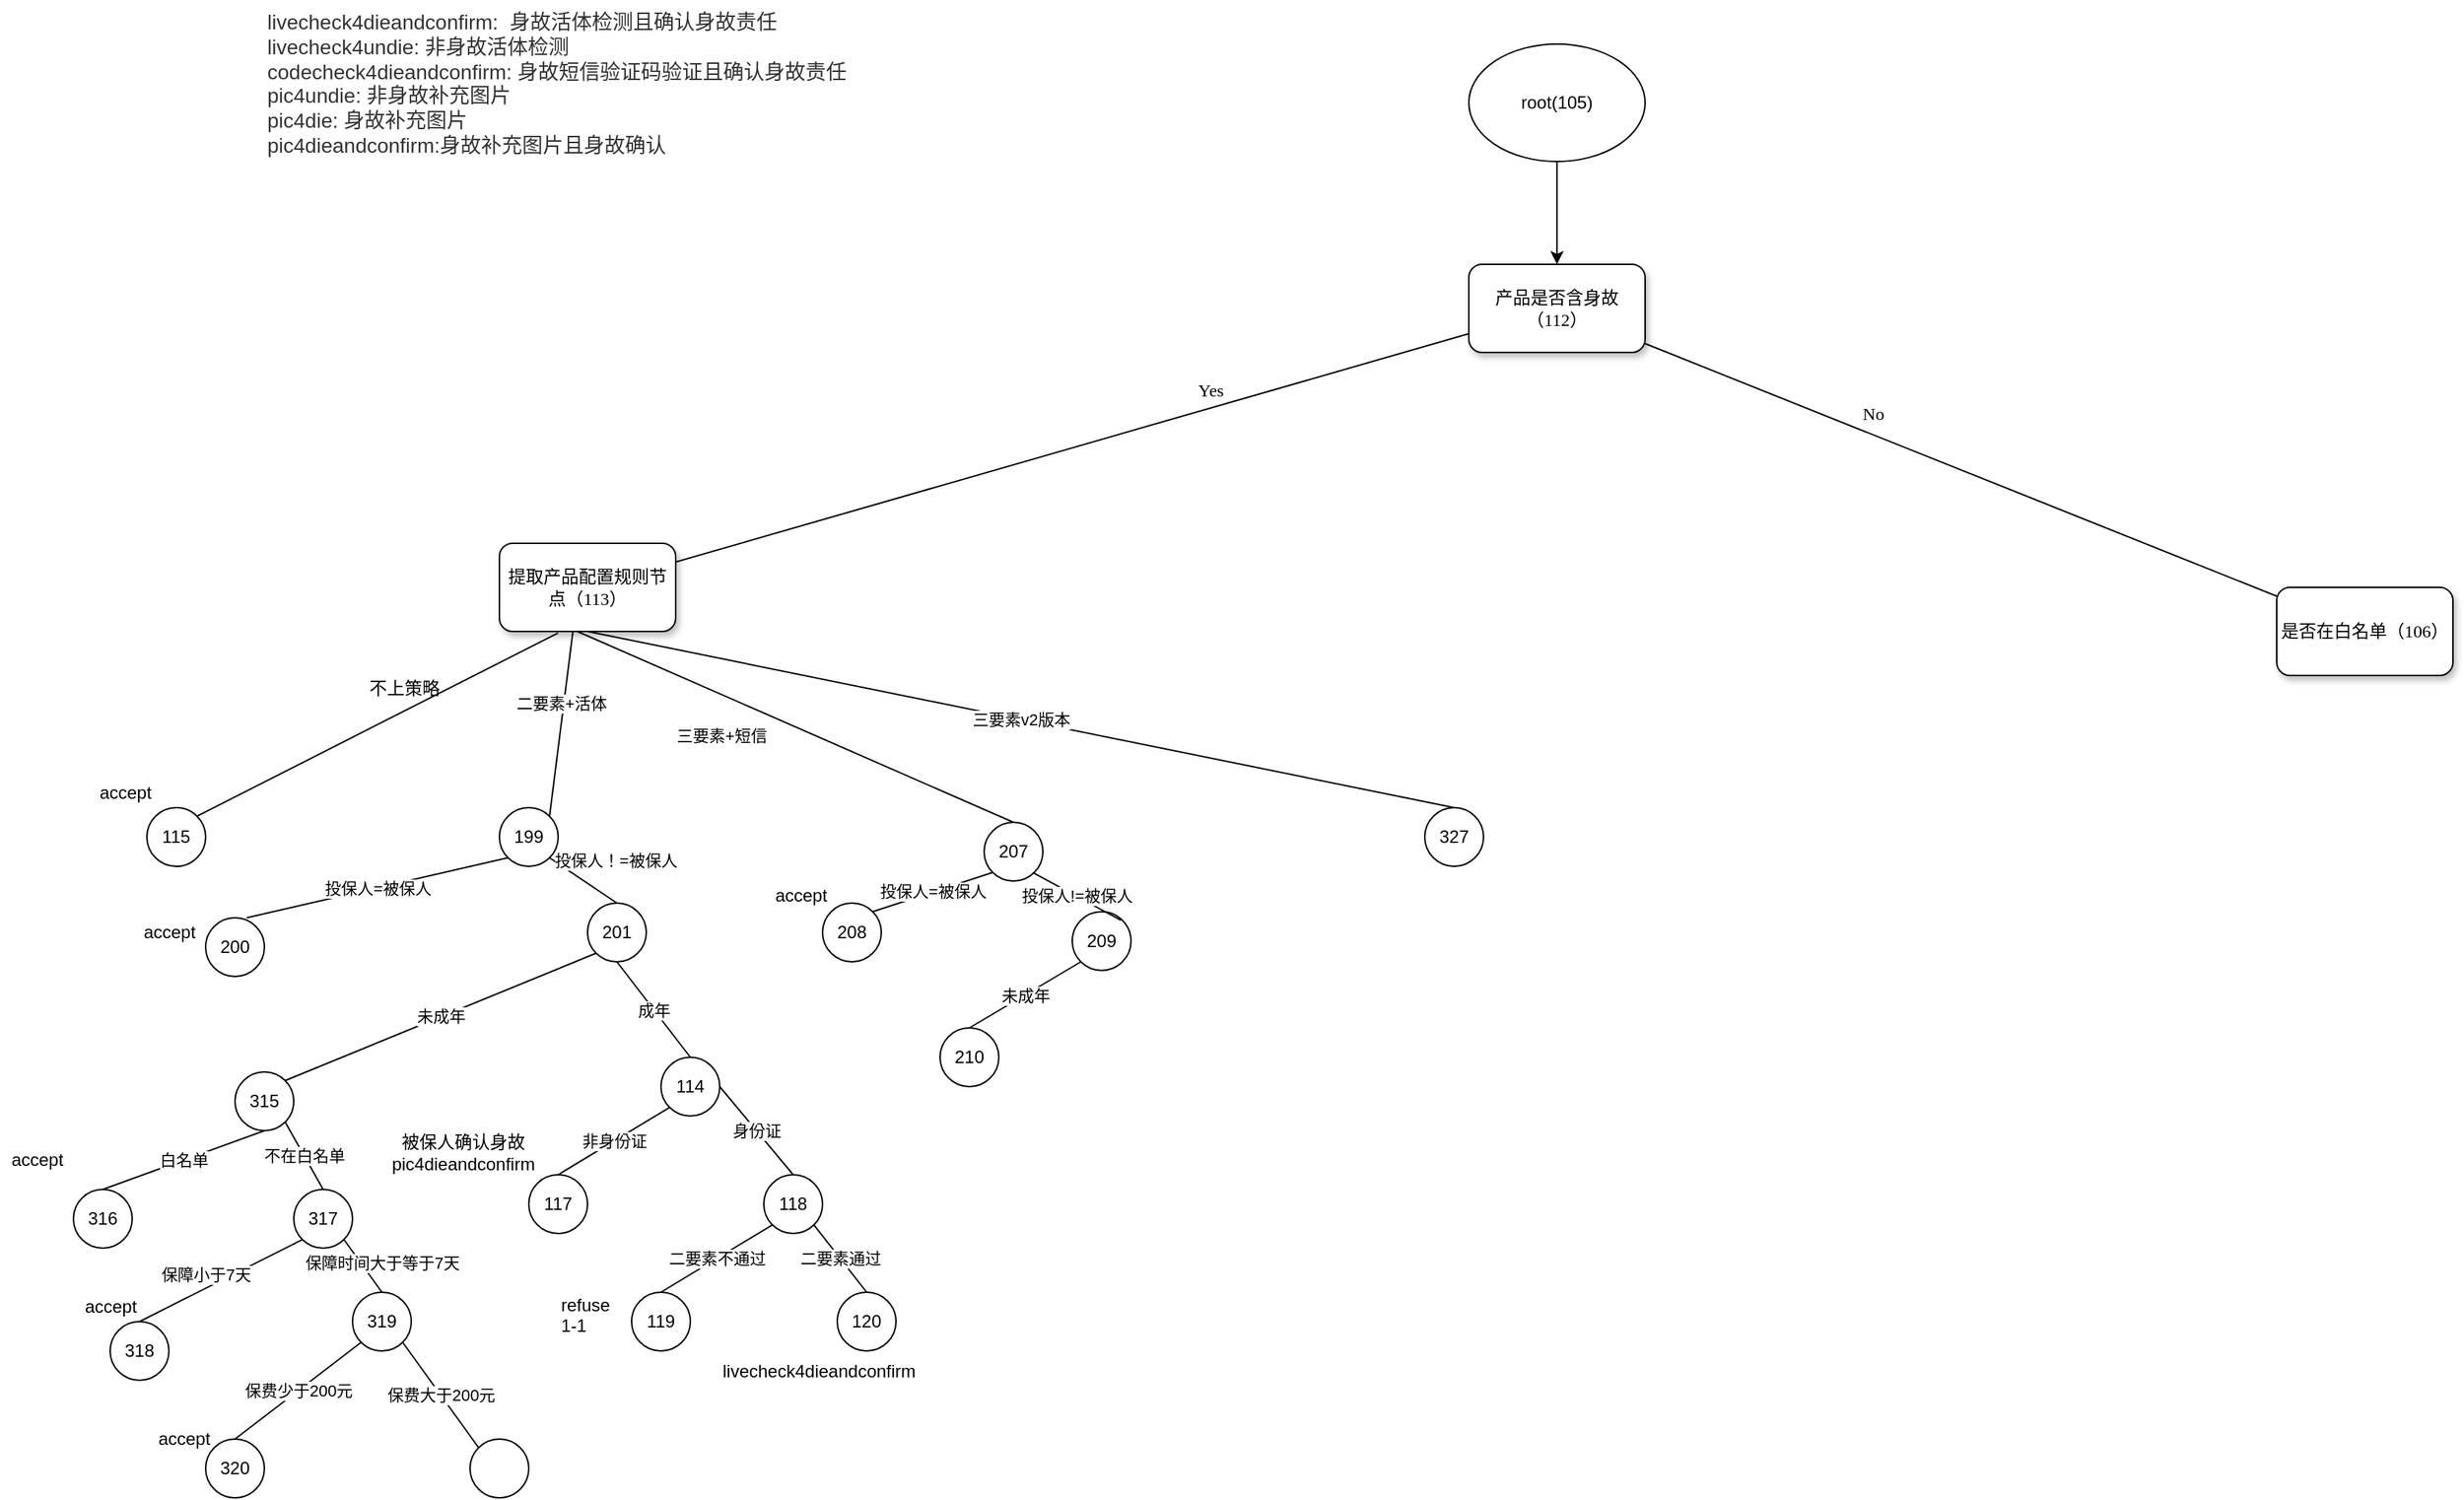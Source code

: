 <mxfile version="13.8.2" type="github">
  <diagram name="Page-1" id="10a91c8b-09ff-31b1-d368-03940ed4cc9e">
    <mxGraphModel dx="2522" dy="1595" grid="1" gridSize="10" guides="1" tooltips="1" connect="1" arrows="1" fold="1" page="1" pageScale="1" pageWidth="1100" pageHeight="850" background="#ffffff" math="0" shadow="0">
      <root>
        <mxCell id="0" />
        <mxCell id="1" parent="0" />
        <mxCell id="62893188c0fa7362-1" value="产品是否含身故（112）" style="whiteSpace=wrap;html=1;rounded=1;shadow=1;labelBackgroundColor=none;strokeWidth=1;fontFamily=Verdana;fontSize=12;align=center;" parent="1" vertex="1">
          <mxGeometry x="940" y="-60" width="120" height="60" as="geometry" />
        </mxCell>
        <mxCell id="62893188c0fa7362-2" value="提取产品配置规则节点（113）" style="whiteSpace=wrap;html=1;rounded=1;shadow=1;labelBackgroundColor=none;strokeWidth=1;fontFamily=Verdana;fontSize=12;align=center;" parent="1" vertex="1">
          <mxGeometry x="280" y="130" width="120" height="60" as="geometry" />
        </mxCell>
        <mxCell id="62893188c0fa7362-3" value="是否在白名单（106）" style="whiteSpace=wrap;html=1;rounded=1;shadow=1;labelBackgroundColor=none;strokeWidth=1;fontFamily=Verdana;fontSize=12;align=center;" parent="1" vertex="1">
          <mxGeometry x="1490" y="160" width="120" height="60" as="geometry" />
        </mxCell>
        <mxCell id="62893188c0fa7362-4" value="No" style="rounded=0;html=1;labelBackgroundColor=none;startArrow=none;startFill=0;startSize=5;endArrow=none;endFill=0;endSize=5;jettySize=auto;orthogonalLoop=1;strokeWidth=1;fontFamily=Verdana;fontSize=12" parent="1" source="62893188c0fa7362-1" target="62893188c0fa7362-3" edge="1">
          <mxGeometry x="-0.3" y="13" relative="1" as="geometry">
            <mxPoint as="offset" />
          </mxGeometry>
        </mxCell>
        <mxCell id="62893188c0fa7362-5" value="Yes" style="rounded=0;html=1;labelBackgroundColor=none;startArrow=none;startFill=0;startSize=5;endArrow=none;endFill=0;endSize=5;jettySize=auto;orthogonalLoop=1;strokeWidth=1;fontFamily=Verdana;fontSize=12" parent="1" source="62893188c0fa7362-1" target="62893188c0fa7362-2" edge="1">
          <mxGeometry x="-0.359" y="-11" relative="1" as="geometry">
            <mxPoint as="offset" />
          </mxGeometry>
        </mxCell>
        <mxCell id="62893188c0fa7362-14" value="不上策略" style="rounded=0;html=1;labelBackgroundColor=none;startArrow=none;startFill=0;startSize=5;endArrow=none;endFill=0;endSize=5;jettySize=auto;orthogonalLoop=1;strokeWidth=1;fontFamily=Verdana;fontSize=12;exitX=0.333;exitY=1.017;exitDx=0;exitDy=0;exitPerimeter=0;entryX=1;entryY=0;entryDx=0;entryDy=0;" parent="1" source="62893188c0fa7362-2" target="k_FtLC-OP6g6ujeGB-re-13" edge="1">
          <mxGeometry x="-0.2" y="-14" relative="1" as="geometry">
            <mxPoint as="offset" />
            <mxPoint x="170" y="309.474" as="targetPoint" />
          </mxGeometry>
        </mxCell>
        <mxCell id="k_FtLC-OP6g6ujeGB-re-54" style="edgeStyle=orthogonalEdgeStyle;rounded=0;orthogonalLoop=1;jettySize=auto;html=1;" edge="1" parent="1" source="k_FtLC-OP6g6ujeGB-re-1" target="62893188c0fa7362-1">
          <mxGeometry relative="1" as="geometry" />
        </mxCell>
        <mxCell id="k_FtLC-OP6g6ujeGB-re-1" value="root(105)" style="ellipse;whiteSpace=wrap;html=1;" vertex="1" parent="1">
          <mxGeometry x="940" y="-210" width="120" height="80" as="geometry" />
        </mxCell>
        <mxCell id="k_FtLC-OP6g6ujeGB-re-12" value="二要素+活体" style="endArrow=none;html=1;exitX=1;exitY=0;exitDx=0;exitDy=0;entryX=0.417;entryY=1;entryDx=0;entryDy=0;entryPerimeter=0;" edge="1" parent="1" source="k_FtLC-OP6g6ujeGB-re-14" target="62893188c0fa7362-2">
          <mxGeometry x="0.211" y="2" width="50" height="50" relative="1" as="geometry">
            <mxPoint x="300" y="310" as="sourcePoint" />
            <mxPoint x="450" y="230" as="targetPoint" />
            <mxPoint as="offset" />
          </mxGeometry>
        </mxCell>
        <mxCell id="k_FtLC-OP6g6ujeGB-re-13" value="115" style="ellipse;whiteSpace=wrap;html=1;aspect=fixed;" vertex="1" parent="1">
          <mxGeometry x="40" y="310" width="40" height="40" as="geometry" />
        </mxCell>
        <mxCell id="k_FtLC-OP6g6ujeGB-re-14" value="199" style="ellipse;whiteSpace=wrap;html=1;aspect=fixed;" vertex="1" parent="1">
          <mxGeometry x="280" y="310" width="40" height="40" as="geometry" />
        </mxCell>
        <mxCell id="k_FtLC-OP6g6ujeGB-re-16" value="207" style="ellipse;whiteSpace=wrap;html=1;aspect=fixed;" vertex="1" parent="1">
          <mxGeometry x="610" y="320" width="40" height="40" as="geometry" />
        </mxCell>
        <mxCell id="k_FtLC-OP6g6ujeGB-re-17" value="" style="endArrow=none;html=1;entryX=0.442;entryY=1;entryDx=0;entryDy=0;entryPerimeter=0;exitX=0.5;exitY=0;exitDx=0;exitDy=0;" edge="1" parent="1" source="k_FtLC-OP6g6ujeGB-re-16" target="62893188c0fa7362-2">
          <mxGeometry width="50" height="50" relative="1" as="geometry">
            <mxPoint x="520" y="450" as="sourcePoint" />
            <mxPoint x="570" y="400" as="targetPoint" />
          </mxGeometry>
        </mxCell>
        <mxCell id="k_FtLC-OP6g6ujeGB-re-18" value="三要素+短信" style="edgeLabel;html=1;align=center;verticalAlign=middle;resizable=0;points=[];" vertex="1" connectable="0" parent="k_FtLC-OP6g6ujeGB-re-17">
          <mxGeometry x="0.241" y="1" relative="1" as="geometry">
            <mxPoint x="-14.44" y="20.15" as="offset" />
          </mxGeometry>
        </mxCell>
        <mxCell id="k_FtLC-OP6g6ujeGB-re-19" value="327" style="ellipse;whiteSpace=wrap;html=1;aspect=fixed;" vertex="1" parent="1">
          <mxGeometry x="910" y="310" width="40" height="40" as="geometry" />
        </mxCell>
        <mxCell id="k_FtLC-OP6g6ujeGB-re-22" value="三要素v2版本" style="endArrow=none;html=1;entryX=0.5;entryY=1;entryDx=0;entryDy=0;exitX=0.5;exitY=0;exitDx=0;exitDy=0;" edge="1" parent="1" source="k_FtLC-OP6g6ujeGB-re-19" target="62893188c0fa7362-2">
          <mxGeometry width="50" height="50" relative="1" as="geometry">
            <mxPoint x="520" y="450" as="sourcePoint" />
            <mxPoint x="570" y="400" as="targetPoint" />
          </mxGeometry>
        </mxCell>
        <mxCell id="k_FtLC-OP6g6ujeGB-re-23" value="accept" style="text;html=1;align=center;verticalAlign=middle;resizable=0;points=[];autosize=1;" vertex="1" parent="1">
          <mxGeometry y="290" width="50" height="20" as="geometry" />
        </mxCell>
        <mxCell id="k_FtLC-OP6g6ujeGB-re-24" value="200" style="ellipse;whiteSpace=wrap;html=1;aspect=fixed;" vertex="1" parent="1">
          <mxGeometry x="80" y="385" width="40" height="40" as="geometry" />
        </mxCell>
        <mxCell id="k_FtLC-OP6g6ujeGB-re-25" value="201" style="ellipse;whiteSpace=wrap;html=1;aspect=fixed;" vertex="1" parent="1">
          <mxGeometry x="340" y="375" width="40" height="40" as="geometry" />
        </mxCell>
        <mxCell id="k_FtLC-OP6g6ujeGB-re-26" value="投保人=被保人" style="endArrow=none;html=1;entryX=0;entryY=1;entryDx=0;entryDy=0;exitX=0.7;exitY=0;exitDx=0;exitDy=0;exitPerimeter=0;" edge="1" parent="1" source="k_FtLC-OP6g6ujeGB-re-24" target="k_FtLC-OP6g6ujeGB-re-14">
          <mxGeometry width="50" height="50" relative="1" as="geometry">
            <mxPoint x="520" y="450" as="sourcePoint" />
            <mxPoint x="570" y="400" as="targetPoint" />
          </mxGeometry>
        </mxCell>
        <mxCell id="k_FtLC-OP6g6ujeGB-re-27" value="投保人！=被保人" style="endArrow=none;html=1;exitX=0.5;exitY=0;exitDx=0;exitDy=0;entryX=1;entryY=1;entryDx=0;entryDy=0;" edge="1" parent="1" source="k_FtLC-OP6g6ujeGB-re-25" target="k_FtLC-OP6g6ujeGB-re-14">
          <mxGeometry x="-0.385" y="-24" width="50" height="50" relative="1" as="geometry">
            <mxPoint x="520" y="450" as="sourcePoint" />
            <mxPoint x="310" y="350" as="targetPoint" />
            <mxPoint as="offset" />
          </mxGeometry>
        </mxCell>
        <mxCell id="k_FtLC-OP6g6ujeGB-re-28" value="accept" style="text;html=1;align=center;verticalAlign=middle;resizable=0;points=[];autosize=1;" vertex="1" parent="1">
          <mxGeometry x="30" y="385" width="50" height="20" as="geometry" />
        </mxCell>
        <mxCell id="k_FtLC-OP6g6ujeGB-re-29" value="315" style="ellipse;whiteSpace=wrap;html=1;aspect=fixed;" vertex="1" parent="1">
          <mxGeometry x="100" y="490" width="40" height="40" as="geometry" />
        </mxCell>
        <mxCell id="k_FtLC-OP6g6ujeGB-re-30" value="114" style="ellipse;whiteSpace=wrap;html=1;aspect=fixed;" vertex="1" parent="1">
          <mxGeometry x="390" y="480" width="40" height="40" as="geometry" />
        </mxCell>
        <mxCell id="k_FtLC-OP6g6ujeGB-re-31" value="未成年" style="endArrow=none;html=1;entryX=0;entryY=1;entryDx=0;entryDy=0;exitX=1;exitY=0;exitDx=0;exitDy=0;" edge="1" parent="1" source="k_FtLC-OP6g6ujeGB-re-29" target="k_FtLC-OP6g6ujeGB-re-25">
          <mxGeometry width="50" height="50" relative="1" as="geometry">
            <mxPoint x="520" y="450" as="sourcePoint" />
            <mxPoint x="570" y="400" as="targetPoint" />
          </mxGeometry>
        </mxCell>
        <mxCell id="k_FtLC-OP6g6ujeGB-re-32" value="成年" style="endArrow=none;html=1;entryX=0.5;entryY=1;entryDx=0;entryDy=0;exitX=0.5;exitY=0;exitDx=0;exitDy=0;" edge="1" parent="1" source="k_FtLC-OP6g6ujeGB-re-30" target="k_FtLC-OP6g6ujeGB-re-25">
          <mxGeometry width="50" height="50" relative="1" as="geometry">
            <mxPoint x="520" y="450" as="sourcePoint" />
            <mxPoint x="570" y="400" as="targetPoint" />
          </mxGeometry>
        </mxCell>
        <mxCell id="k_FtLC-OP6g6ujeGB-re-33" value="316" style="ellipse;whiteSpace=wrap;html=1;aspect=fixed;" vertex="1" parent="1">
          <mxGeometry x="-10" y="570" width="40" height="40" as="geometry" />
        </mxCell>
        <mxCell id="k_FtLC-OP6g6ujeGB-re-35" value="白名单" style="endArrow=none;html=1;entryX=0.5;entryY=1;entryDx=0;entryDy=0;exitX=0.5;exitY=0;exitDx=0;exitDy=0;" edge="1" parent="1" source="k_FtLC-OP6g6ujeGB-re-33" target="k_FtLC-OP6g6ujeGB-re-29">
          <mxGeometry width="50" height="50" relative="1" as="geometry">
            <mxPoint x="520" y="450" as="sourcePoint" />
            <mxPoint x="570" y="400" as="targetPoint" />
          </mxGeometry>
        </mxCell>
        <mxCell id="k_FtLC-OP6g6ujeGB-re-37" value="317" style="ellipse;whiteSpace=wrap;html=1;aspect=fixed;" vertex="1" parent="1">
          <mxGeometry x="140" y="570" width="40" height="40" as="geometry" />
        </mxCell>
        <mxCell id="k_FtLC-OP6g6ujeGB-re-38" value="accept" style="text;html=1;align=center;verticalAlign=middle;resizable=0;points=[];autosize=1;" vertex="1" parent="1">
          <mxGeometry x="-60" y="540" width="50" height="20" as="geometry" />
        </mxCell>
        <mxCell id="k_FtLC-OP6g6ujeGB-re-39" value="不在白名单" style="endArrow=none;html=1;entryX=1;entryY=1;entryDx=0;entryDy=0;exitX=0.5;exitY=0;exitDx=0;exitDy=0;" edge="1" parent="1" source="k_FtLC-OP6g6ujeGB-re-37" target="k_FtLC-OP6g6ujeGB-re-29">
          <mxGeometry width="50" height="50" relative="1" as="geometry">
            <mxPoint x="520" y="450" as="sourcePoint" />
            <mxPoint x="570" y="400" as="targetPoint" />
          </mxGeometry>
        </mxCell>
        <mxCell id="k_FtLC-OP6g6ujeGB-re-40" value="318" style="ellipse;whiteSpace=wrap;html=1;aspect=fixed;" vertex="1" parent="1">
          <mxGeometry x="15" y="660" width="40" height="40" as="geometry" />
        </mxCell>
        <mxCell id="k_FtLC-OP6g6ujeGB-re-41" value="319" style="ellipse;whiteSpace=wrap;html=1;aspect=fixed;" vertex="1" parent="1">
          <mxGeometry x="180" y="640" width="40" height="40" as="geometry" />
        </mxCell>
        <mxCell id="k_FtLC-OP6g6ujeGB-re-42" value="" style="endArrow=none;html=1;entryX=0;entryY=1;entryDx=0;entryDy=0;exitX=0.5;exitY=0;exitDx=0;exitDy=0;" edge="1" parent="1" source="k_FtLC-OP6g6ujeGB-re-40" target="k_FtLC-OP6g6ujeGB-re-37">
          <mxGeometry width="50" height="50" relative="1" as="geometry">
            <mxPoint x="520" y="450" as="sourcePoint" />
            <mxPoint x="570" y="400" as="targetPoint" />
          </mxGeometry>
        </mxCell>
        <mxCell id="k_FtLC-OP6g6ujeGB-re-43" value="保障小于7天" style="edgeLabel;html=1;align=center;verticalAlign=middle;resizable=0;points=[];" vertex="1" connectable="0" parent="k_FtLC-OP6g6ujeGB-re-42">
          <mxGeometry x="0.289" y="-4" relative="1" as="geometry">
            <mxPoint x="-28.35" as="offset" />
          </mxGeometry>
        </mxCell>
        <mxCell id="k_FtLC-OP6g6ujeGB-re-44" value="accept" style="text;html=1;align=center;verticalAlign=middle;resizable=0;points=[];autosize=1;" vertex="1" parent="1">
          <mxGeometry x="-10" y="640" width="50" height="20" as="geometry" />
        </mxCell>
        <mxCell id="k_FtLC-OP6g6ujeGB-re-45" value="保障时间大于等于7天" style="endArrow=none;html=1;entryX=1;entryY=1;entryDx=0;entryDy=0;exitX=0.5;exitY=0;exitDx=0;exitDy=0;" edge="1" parent="1" source="k_FtLC-OP6g6ujeGB-re-41" target="k_FtLC-OP6g6ujeGB-re-37">
          <mxGeometry x="-0.266" y="-12" width="50" height="50" relative="1" as="geometry">
            <mxPoint x="520" y="450" as="sourcePoint" />
            <mxPoint x="570" y="400" as="targetPoint" />
            <mxPoint as="offset" />
          </mxGeometry>
        </mxCell>
        <mxCell id="k_FtLC-OP6g6ujeGB-re-46" value="320" style="ellipse;whiteSpace=wrap;html=1;aspect=fixed;" vertex="1" parent="1">
          <mxGeometry x="80" y="740" width="40" height="40" as="geometry" />
        </mxCell>
        <mxCell id="k_FtLC-OP6g6ujeGB-re-47" value="保费少于200元" style="endArrow=none;html=1;entryX=0;entryY=1;entryDx=0;entryDy=0;exitX=0.5;exitY=0;exitDx=0;exitDy=0;" edge="1" parent="1" source="k_FtLC-OP6g6ujeGB-re-46" target="k_FtLC-OP6g6ujeGB-re-41">
          <mxGeometry width="50" height="50" relative="1" as="geometry">
            <mxPoint x="520" y="450" as="sourcePoint" />
            <mxPoint x="570" y="400" as="targetPoint" />
          </mxGeometry>
        </mxCell>
        <mxCell id="k_FtLC-OP6g6ujeGB-re-48" value="accept" style="text;html=1;align=center;verticalAlign=middle;resizable=0;points=[];autosize=1;" vertex="1" parent="1">
          <mxGeometry x="40" y="730" width="50" height="20" as="geometry" />
        </mxCell>
        <mxCell id="k_FtLC-OP6g6ujeGB-re-50" value="" style="ellipse;whiteSpace=wrap;html=1;aspect=fixed;" vertex="1" parent="1">
          <mxGeometry x="260" y="740" width="40" height="40" as="geometry" />
        </mxCell>
        <mxCell id="k_FtLC-OP6g6ujeGB-re-51" value="保费大于200元" style="endArrow=none;html=1;entryX=1;entryY=1;entryDx=0;entryDy=0;exitX=0;exitY=0;exitDx=0;exitDy=0;" edge="1" parent="1" source="k_FtLC-OP6g6ujeGB-re-50" target="k_FtLC-OP6g6ujeGB-re-41">
          <mxGeometry width="50" height="50" relative="1" as="geometry">
            <mxPoint x="520" y="450" as="sourcePoint" />
            <mxPoint x="570" y="400" as="targetPoint" />
          </mxGeometry>
        </mxCell>
        <mxCell id="k_FtLC-OP6g6ujeGB-re-53" value="117" style="ellipse;whiteSpace=wrap;html=1;aspect=fixed;" vertex="1" parent="1">
          <mxGeometry x="300" y="560" width="40" height="40" as="geometry" />
        </mxCell>
        <mxCell id="k_FtLC-OP6g6ujeGB-re-56" value="非身份证" style="endArrow=none;html=1;entryX=0;entryY=1;entryDx=0;entryDy=0;exitX=0.5;exitY=0;exitDx=0;exitDy=0;" edge="1" parent="1" source="k_FtLC-OP6g6ujeGB-re-53" target="k_FtLC-OP6g6ujeGB-re-30">
          <mxGeometry width="50" height="50" relative="1" as="geometry">
            <mxPoint x="420" y="480" as="sourcePoint" />
            <mxPoint x="470" y="430" as="targetPoint" />
          </mxGeometry>
        </mxCell>
        <mxCell id="k_FtLC-OP6g6ujeGB-re-57" value="被保人确认身故&lt;br&gt;pic4dieandconfirm" style="text;html=1;align=center;verticalAlign=middle;resizable=0;points=[];autosize=1;" vertex="1" parent="1">
          <mxGeometry x="200" y="530" width="110" height="30" as="geometry" />
        </mxCell>
        <mxCell id="k_FtLC-OP6g6ujeGB-re-58" value="118" style="ellipse;whiteSpace=wrap;html=1;aspect=fixed;" vertex="1" parent="1">
          <mxGeometry x="460" y="560" width="40" height="40" as="geometry" />
        </mxCell>
        <mxCell id="k_FtLC-OP6g6ujeGB-re-59" value="身份证" style="endArrow=none;html=1;entryX=1;entryY=0.5;entryDx=0;entryDy=0;exitX=0.5;exitY=0;exitDx=0;exitDy=0;" edge="1" parent="1" source="k_FtLC-OP6g6ujeGB-re-58" target="k_FtLC-OP6g6ujeGB-re-30">
          <mxGeometry width="50" height="50" relative="1" as="geometry">
            <mxPoint x="420" y="480" as="sourcePoint" />
            <mxPoint x="470" y="430" as="targetPoint" />
          </mxGeometry>
        </mxCell>
        <mxCell id="k_FtLC-OP6g6ujeGB-re-60" value="119" style="ellipse;whiteSpace=wrap;html=1;aspect=fixed;" vertex="1" parent="1">
          <mxGeometry x="370" y="640" width="40" height="40" as="geometry" />
        </mxCell>
        <mxCell id="k_FtLC-OP6g6ujeGB-re-61" value="二要素不通过" style="endArrow=none;html=1;entryX=0;entryY=1;entryDx=0;entryDy=0;exitX=0.5;exitY=0;exitDx=0;exitDy=0;" edge="1" parent="1" source="k_FtLC-OP6g6ujeGB-re-60" target="k_FtLC-OP6g6ujeGB-re-58">
          <mxGeometry width="50" height="50" relative="1" as="geometry">
            <mxPoint x="420" y="480" as="sourcePoint" />
            <mxPoint x="470" y="430" as="targetPoint" />
          </mxGeometry>
        </mxCell>
        <mxCell id="k_FtLC-OP6g6ujeGB-re-62" value="120" style="ellipse;whiteSpace=wrap;html=1;aspect=fixed;" vertex="1" parent="1">
          <mxGeometry x="510" y="640" width="40" height="40" as="geometry" />
        </mxCell>
        <mxCell id="k_FtLC-OP6g6ujeGB-re-63" value="二要素通过" style="endArrow=none;html=1;entryX=1;entryY=1;entryDx=0;entryDy=0;exitX=0.5;exitY=0;exitDx=0;exitDy=0;" edge="1" parent="1" source="k_FtLC-OP6g6ujeGB-re-62" target="k_FtLC-OP6g6ujeGB-re-58">
          <mxGeometry width="50" height="50" relative="1" as="geometry">
            <mxPoint x="420" y="480" as="sourcePoint" />
            <mxPoint x="470" y="430" as="targetPoint" />
          </mxGeometry>
        </mxCell>
        <mxCell id="k_FtLC-OP6g6ujeGB-re-64" value="refuse&amp;nbsp;&lt;br&gt;1-1" style="text;whiteSpace=wrap;html=1;" vertex="1" parent="1">
          <mxGeometry x="320" y="635" width="40" height="30" as="geometry" />
        </mxCell>
        <mxCell id="k_FtLC-OP6g6ujeGB-re-65" value="livecheck4dieandconfirm" style="text;whiteSpace=wrap;html=1;" vertex="1" parent="1">
          <mxGeometry x="430" y="680" width="160" height="30" as="geometry" />
        </mxCell>
        <mxCell id="k_FtLC-OP6g6ujeGB-re-67" value="&lt;span style=&quot;color: rgb(50, 50, 50); font-size: 14px; font-style: normal; font-weight: 400; letter-spacing: normal; text-align: left; text-indent: 0px; text-transform: none; word-spacing: 0px; background-color: rgba(255, 255, 255, 0.01); display: inline; float: none;&quot;&gt;livecheck4dieandconfirm:&amp;nbsp;&amp;nbsp;身故活体检测且确认身故责任&lt;/span&gt;&lt;br style=&quot;color: rgb(50, 50, 50); font-size: 14px; font-style: normal; font-weight: 400; letter-spacing: normal; text-align: left; text-indent: 0px; text-transform: none; word-spacing: 0px; background-color: rgba(255, 255, 255, 0.01);&quot;&gt;&lt;div style=&quot;resize: none; outline: 0px; font-size: 14px; color: rgb(50, 50, 50); font-style: normal; font-weight: 400; letter-spacing: normal; text-align: left; text-indent: 0px; text-transform: none; word-spacing: 0px; background-color: rgba(255, 255, 255, 0.01);&quot;&gt;&lt;/div&gt;&lt;span style=&quot;color: rgb(50, 50, 50); font-size: 14px; font-style: normal; font-weight: 400; letter-spacing: normal; text-align: left; text-indent: 0px; text-transform: none; word-spacing: 0px; background-color: rgba(255, 255, 255, 0.01); display: inline; float: none;&quot;&gt;livecheck4undie: 非身故活体检测&lt;/span&gt;&lt;br style=&quot;color: rgb(50, 50, 50); font-size: 14px; font-style: normal; font-weight: 400; letter-spacing: normal; text-align: left; text-indent: 0px; text-transform: none; word-spacing: 0px; background-color: rgba(255, 255, 255, 0.01);&quot;&gt;&lt;div style=&quot;resize: none; outline: 0px; font-size: 14px; color: rgb(50, 50, 50); font-style: normal; font-weight: 400; letter-spacing: normal; text-align: left; text-indent: 0px; text-transform: none; word-spacing: 0px; background-color: rgba(255, 255, 255, 0.01);&quot;&gt;&lt;/div&gt;&lt;span style=&quot;color: rgb(50, 50, 50); font-size: 14px; font-style: normal; font-weight: 400; letter-spacing: normal; text-align: left; text-indent: 0px; text-transform: none; word-spacing: 0px; background-color: rgba(255, 255, 255, 0.01); display: inline; float: none;&quot;&gt;codecheck4dieandconfirm: 身故短信验证码验证且确认身故责任&lt;/span&gt;&lt;br style=&quot;color: rgb(50, 50, 50); font-size: 14px; font-style: normal; font-weight: 400; letter-spacing: normal; text-align: left; text-indent: 0px; text-transform: none; word-spacing: 0px; background-color: rgba(255, 255, 255, 0.01);&quot;&gt;&lt;div style=&quot;resize: none; outline: 0px; font-size: 14px; color: rgb(50, 50, 50); font-style: normal; font-weight: 400; letter-spacing: normal; text-align: left; text-indent: 0px; text-transform: none; word-spacing: 0px; background-color: rgba(255, 255, 255, 0.01);&quot;&gt;&lt;/div&gt;&lt;span style=&quot;color: rgb(50, 50, 50); font-size: 14px; font-style: normal; font-weight: 400; letter-spacing: normal; text-align: left; text-indent: 0px; text-transform: none; word-spacing: 0px; background-color: rgba(255, 255, 255, 0.01); display: inline; float: none;&quot;&gt;pic4undie: 非身故补充图片&lt;/span&gt;&lt;br style=&quot;color: rgb(50, 50, 50); font-size: 14px; font-style: normal; font-weight: 400; letter-spacing: normal; text-align: left; text-indent: 0px; text-transform: none; word-spacing: 0px; background-color: rgba(255, 255, 255, 0.01);&quot;&gt;&lt;div style=&quot;resize: none; outline: 0px; font-size: 14px; color: rgb(50, 50, 50); font-style: normal; font-weight: 400; letter-spacing: normal; text-align: left; text-indent: 0px; text-transform: none; word-spacing: 0px; background-color: rgba(255, 255, 255, 0.01);&quot;&gt;&lt;/div&gt;&lt;span style=&quot;color: rgb(50, 50, 50); font-size: 14px; font-style: normal; font-weight: 400; letter-spacing: normal; text-align: left; text-indent: 0px; text-transform: none; word-spacing: 0px; background-color: rgba(255, 255, 255, 0.01); display: inline; float: none;&quot;&gt;pic4die: 身故补充图片&lt;/span&gt;&lt;br style=&quot;color: rgb(50, 50, 50); font-size: 14px; font-style: normal; font-weight: 400; letter-spacing: normal; text-align: left; text-indent: 0px; text-transform: none; word-spacing: 0px; background-color: rgba(255, 255, 255, 0.01);&quot;&gt;&lt;span style=&quot;color: rgb(50, 50, 50); font-size: 14px; font-style: normal; font-weight: 400; letter-spacing: normal; text-align: left; text-indent: 0px; text-transform: none; word-spacing: 0px; background-color: rgba(255, 255, 255, 0.01); display: inline; float: none;&quot;&gt;pic4dieandconfirm:身故补充图片且身故确认&lt;/span&gt;" style="text;whiteSpace=wrap;html=1;" vertex="1" parent="1">
          <mxGeometry x="120" y="-240" width="420" height="110" as="geometry" />
        </mxCell>
        <mxCell id="k_FtLC-OP6g6ujeGB-re-68" value="208" style="ellipse;whiteSpace=wrap;html=1;aspect=fixed;" vertex="1" parent="1">
          <mxGeometry x="500" y="375" width="40" height="40" as="geometry" />
        </mxCell>
        <mxCell id="k_FtLC-OP6g6ujeGB-re-69" value="投保人=被保人" style="endArrow=none;html=1;entryX=0;entryY=1;entryDx=0;entryDy=0;exitX=1;exitY=0;exitDx=0;exitDy=0;" edge="1" parent="1" source="k_FtLC-OP6g6ujeGB-re-68" target="k_FtLC-OP6g6ujeGB-re-16">
          <mxGeometry width="50" height="50" relative="1" as="geometry">
            <mxPoint x="580" y="480" as="sourcePoint" />
            <mxPoint x="630" y="430" as="targetPoint" />
          </mxGeometry>
        </mxCell>
        <mxCell id="k_FtLC-OP6g6ujeGB-re-70" value="accept" style="text;html=1;align=center;verticalAlign=middle;resizable=0;points=[];autosize=1;" vertex="1" parent="1">
          <mxGeometry x="460" y="360" width="50" height="20" as="geometry" />
        </mxCell>
        <mxCell id="k_FtLC-OP6g6ujeGB-re-71" value="209" style="ellipse;whiteSpace=wrap;html=1;aspect=fixed;" vertex="1" parent="1">
          <mxGeometry x="670" y="380.86" width="40" height="40" as="geometry" />
        </mxCell>
        <mxCell id="k_FtLC-OP6g6ujeGB-re-72" value="投保人!=被保人" style="endArrow=none;html=1;exitX=1;exitY=0;exitDx=0;exitDy=0;entryX=1;entryY=1;entryDx=0;entryDy=0;" edge="1" parent="1">
          <mxGeometry width="50" height="50" relative="1" as="geometry">
            <mxPoint x="703.142" y="386.718" as="sourcePoint" />
            <mxPoint x="643.142" y="354.142" as="targetPoint" />
          </mxGeometry>
        </mxCell>
        <mxCell id="k_FtLC-OP6g6ujeGB-re-73" value="210" style="ellipse;whiteSpace=wrap;html=1;aspect=fixed;" vertex="1" parent="1">
          <mxGeometry x="580" y="460" width="40" height="40" as="geometry" />
        </mxCell>
        <mxCell id="k_FtLC-OP6g6ujeGB-re-74" value="未成年" style="endArrow=none;html=1;entryX=0;entryY=1;entryDx=0;entryDy=0;exitX=0.5;exitY=0;exitDx=0;exitDy=0;" edge="1" parent="1" source="k_FtLC-OP6g6ujeGB-re-73" target="k_FtLC-OP6g6ujeGB-re-71">
          <mxGeometry width="50" height="50" relative="1" as="geometry">
            <mxPoint x="604" y="466" as="sourcePoint" />
            <mxPoint x="630" y="430" as="targetPoint" />
          </mxGeometry>
        </mxCell>
      </root>
    </mxGraphModel>
  </diagram>
</mxfile>
